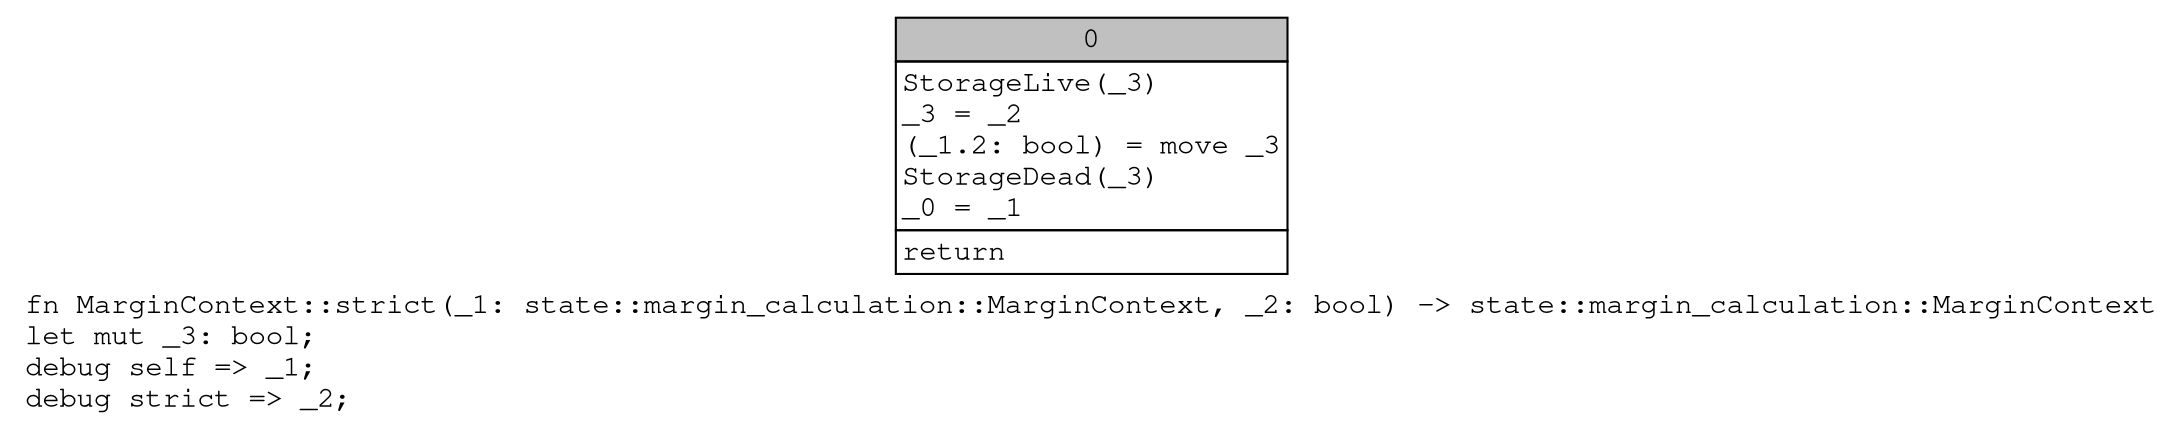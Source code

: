 digraph Mir_0_3425 {
    graph [fontname="Courier, monospace"];
    node [fontname="Courier, monospace"];
    edge [fontname="Courier, monospace"];
    label=<fn MarginContext::strict(_1: state::margin_calculation::MarginContext, _2: bool) -&gt; state::margin_calculation::MarginContext<br align="left"/>let mut _3: bool;<br align="left"/>debug self =&gt; _1;<br align="left"/>debug strict =&gt; _2;<br align="left"/>>;
    bb0__0_3425 [shape="none", label=<<table border="0" cellborder="1" cellspacing="0"><tr><td bgcolor="gray" align="center" colspan="1">0</td></tr><tr><td align="left" balign="left">StorageLive(_3)<br/>_3 = _2<br/>(_1.2: bool) = move _3<br/>StorageDead(_3)<br/>_0 = _1<br/></td></tr><tr><td align="left">return</td></tr></table>>];
}
